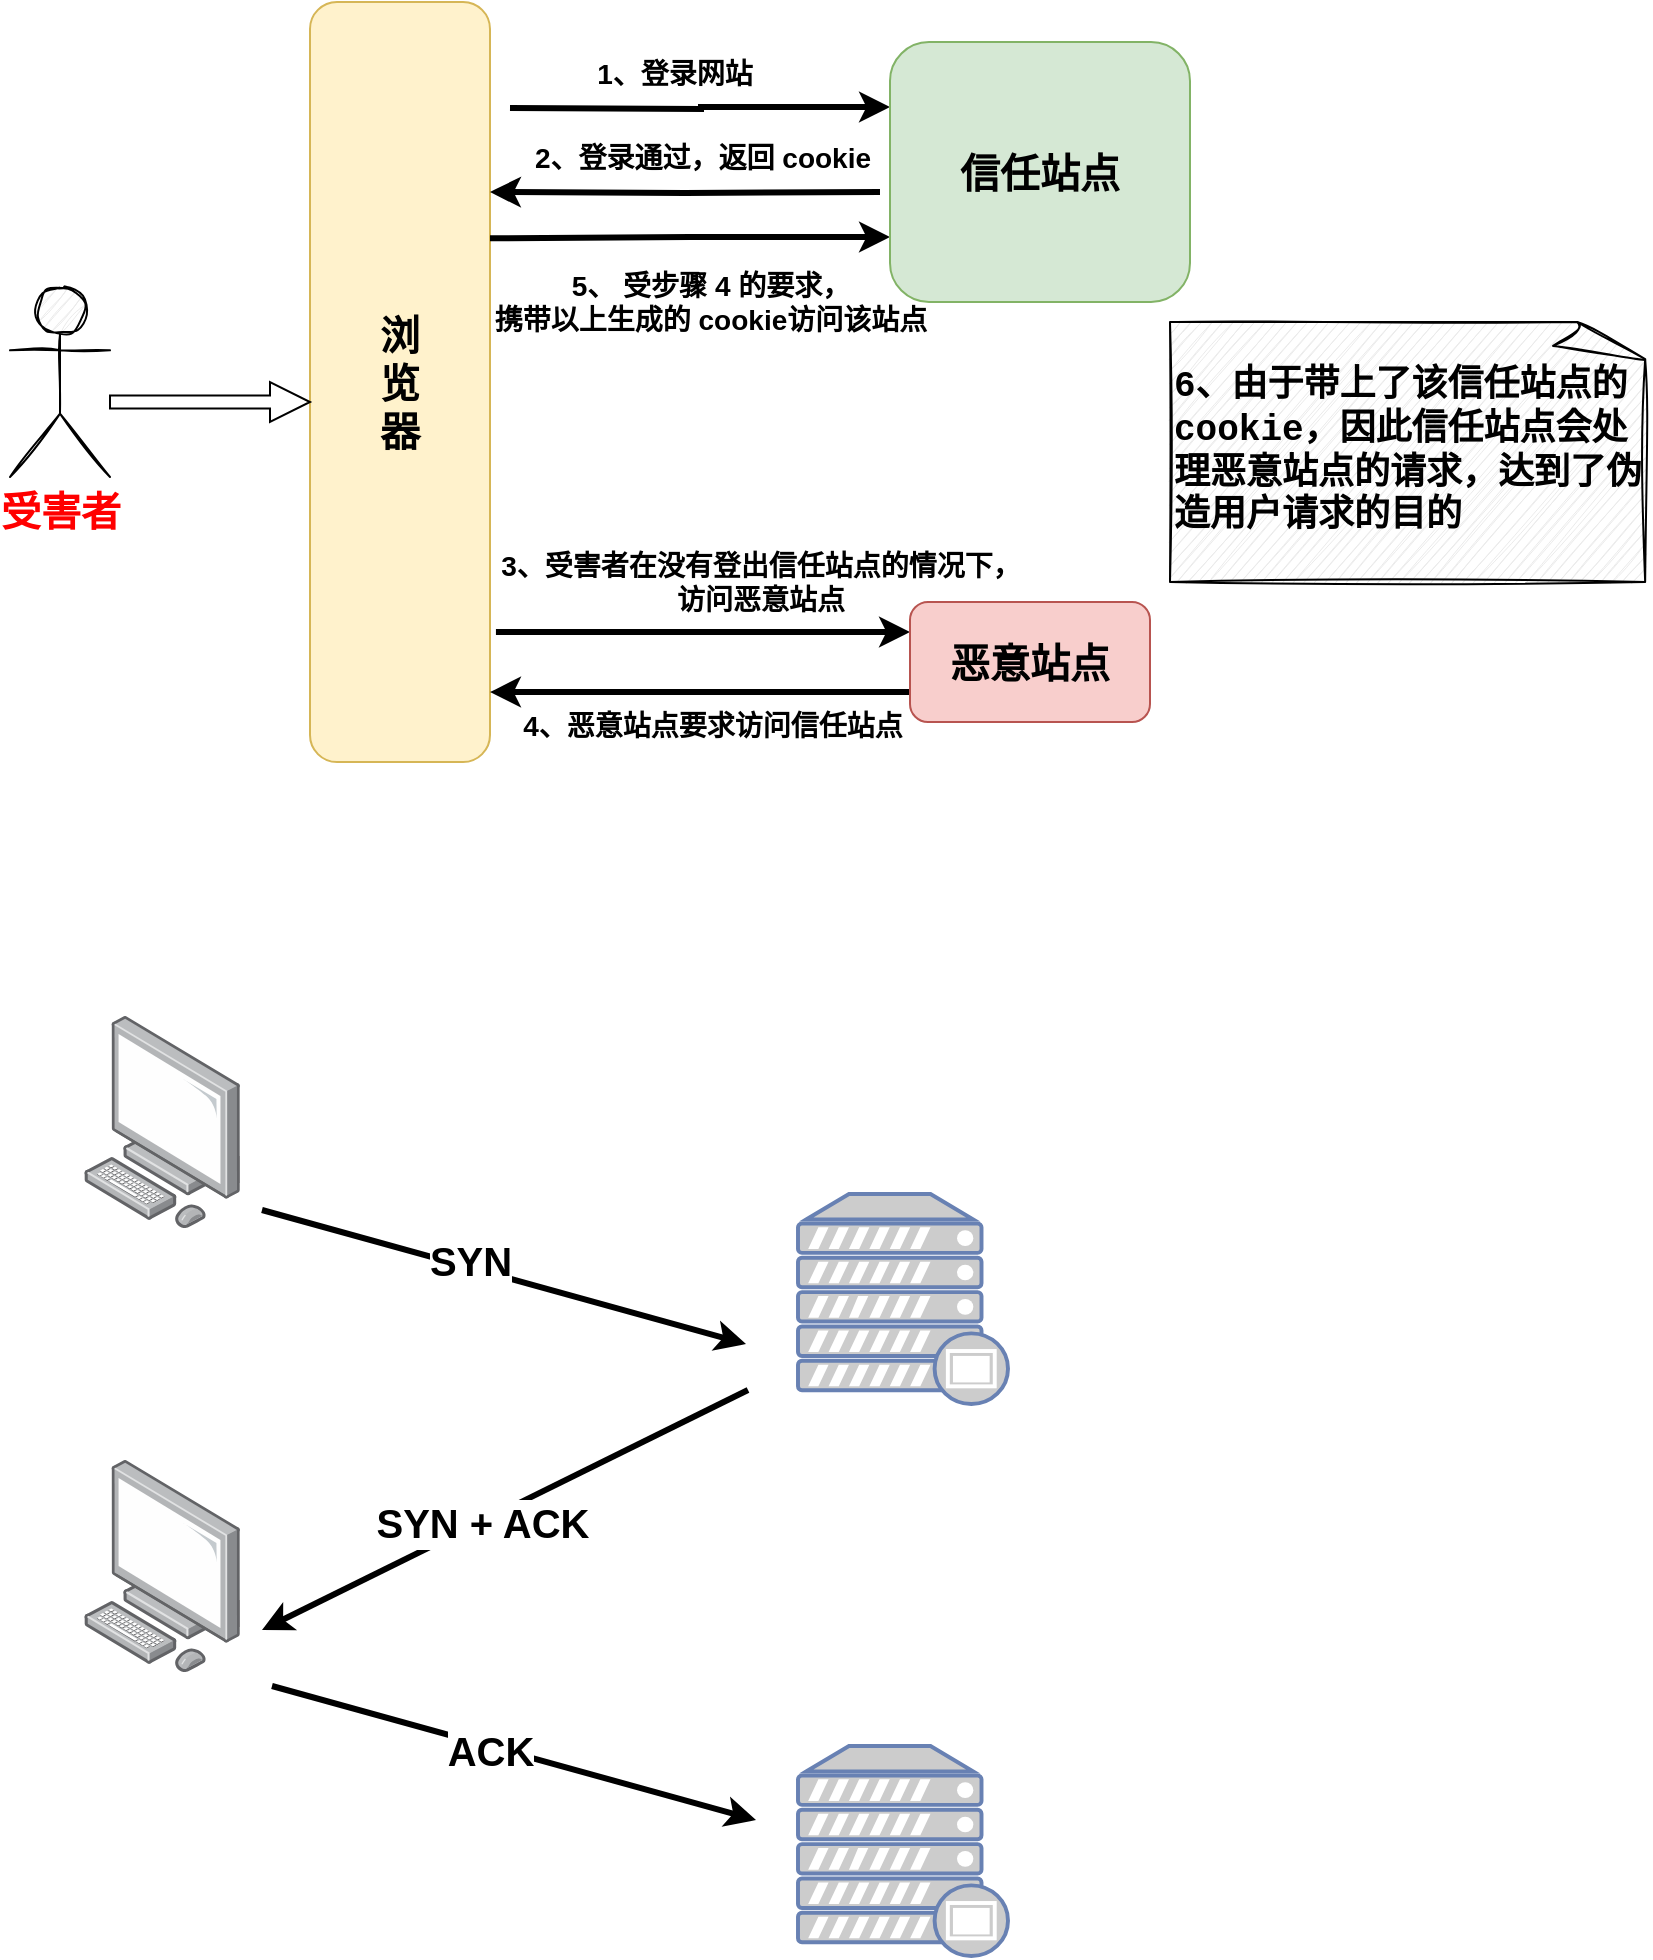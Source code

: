 <mxfile version="14.9.3" type="github">
  <diagram id="gnGohXT_mEirKZ7yzHjD" name="第 1 页">
    <mxGraphModel dx="1684" dy="1210" grid="0" gridSize="10" guides="1" tooltips="1" connect="1" arrows="1" fold="1" page="1" pageScale="1" pageWidth="3300" pageHeight="4681" math="0" shadow="0">
      <root>
        <mxCell id="0" />
        <mxCell id="1" parent="0" />
        <mxCell id="lfwnRCs3HiFGtrcvlPRA-1" value="&lt;font size=&quot;1&quot; color=&quot;#ff0000&quot;&gt;&lt;b style=&quot;font-size: 20px&quot;&gt;受害者&lt;/b&gt;&lt;/font&gt;" style="shape=umlActor;verticalLabelPosition=bottom;verticalAlign=top;html=1;outlineConnect=0;rounded=1;shadow=0;glass=0;labelBackgroundColor=none;sketch=1;disableMultiStroke=0;disableMultiStrokeFill=0;fontFamily=Courier New;fontSize=16;fontColor=#3D97B3;fillColor=#EBEBEB;" vertex="1" parent="1">
          <mxGeometry x="490" y="482.5" width="50" height="95" as="geometry" />
        </mxCell>
        <mxCell id="lfwnRCs3HiFGtrcvlPRA-2" value="&lt;b&gt;&lt;font style=&quot;font-size: 20px&quot;&gt;浏&lt;br&gt;览&lt;br&gt;器&lt;/font&gt;&lt;/b&gt;" style="rounded=1;whiteSpace=wrap;html=1;fillColor=#fff2cc;strokeColor=#d6b656;" vertex="1" parent="1">
          <mxGeometry x="640" y="340" width="90" height="380" as="geometry" />
        </mxCell>
        <mxCell id="lfwnRCs3HiFGtrcvlPRA-5" style="edgeStyle=orthogonalEdgeStyle;rounded=0;orthogonalLoop=1;jettySize=auto;html=1;exitX=0;exitY=0.25;exitDx=0;exitDy=0;startArrow=classic;startFill=1;endArrow=none;endFill=0;strokeWidth=3;fontSize=14;fontStyle=1" edge="1" parent="1" source="lfwnRCs3HiFGtrcvlPRA-3">
          <mxGeometry relative="1" as="geometry">
            <mxPoint x="740" y="393" as="targetPoint" />
          </mxGeometry>
        </mxCell>
        <mxCell id="lfwnRCs3HiFGtrcvlPRA-6" value="1、登录网站" style="edgeLabel;html=1;align=center;verticalAlign=middle;resizable=0;points=[];fontSize=14;fontStyle=1" vertex="1" connectable="0" parent="lfwnRCs3HiFGtrcvlPRA-5">
          <mxGeometry x="-0.223" relative="1" as="geometry">
            <mxPoint x="-34" y="-17" as="offset" />
          </mxGeometry>
        </mxCell>
        <mxCell id="lfwnRCs3HiFGtrcvlPRA-16" style="edgeStyle=orthogonalEdgeStyle;rounded=0;orthogonalLoop=1;jettySize=auto;html=1;entryX=1;entryY=0.25;entryDx=0;entryDy=0;startArrow=none;startFill=0;endArrow=classic;endFill=1;strokeWidth=3;" edge="1" parent="1" target="lfwnRCs3HiFGtrcvlPRA-2">
          <mxGeometry relative="1" as="geometry">
            <mxPoint x="925" y="435" as="sourcePoint" />
          </mxGeometry>
        </mxCell>
        <mxCell id="lfwnRCs3HiFGtrcvlPRA-18" value="2、登录通过，返回 cookie" style="edgeLabel;html=1;align=center;verticalAlign=middle;resizable=0;points=[];fontSize=14;fontStyle=1" vertex="1" connectable="0" parent="lfwnRCs3HiFGtrcvlPRA-16">
          <mxGeometry x="-0.323" y="-4" relative="1" as="geometry">
            <mxPoint x="-23" y="-14" as="offset" />
          </mxGeometry>
        </mxCell>
        <mxCell id="lfwnRCs3HiFGtrcvlPRA-17" style="edgeStyle=orthogonalEdgeStyle;rounded=0;orthogonalLoop=1;jettySize=auto;html=1;exitX=0;exitY=0.75;exitDx=0;exitDy=0;entryX=1;entryY=0.311;entryDx=0;entryDy=0;entryPerimeter=0;startArrow=classic;startFill=1;endArrow=none;endFill=0;strokeWidth=3;" edge="1" parent="1" source="lfwnRCs3HiFGtrcvlPRA-3" target="lfwnRCs3HiFGtrcvlPRA-2">
          <mxGeometry relative="1" as="geometry" />
        </mxCell>
        <mxCell id="lfwnRCs3HiFGtrcvlPRA-19" value="5、 受步骤 4 的要求，&lt;br style=&quot;font-size: 14px;&quot;&gt;携带以上生成的 cookie访问该站点" style="edgeLabel;html=1;align=center;verticalAlign=middle;resizable=0;points=[];fontSize=14;fontStyle=1" vertex="1" connectable="0" parent="lfwnRCs3HiFGtrcvlPRA-17">
          <mxGeometry x="0.123" y="2" relative="1" as="geometry">
            <mxPoint x="22" y="30" as="offset" />
          </mxGeometry>
        </mxCell>
        <mxCell id="lfwnRCs3HiFGtrcvlPRA-3" value="&lt;b&gt;&lt;font style=&quot;font-size: 20px&quot;&gt;信任站点&lt;/font&gt;&lt;/b&gt;" style="rounded=1;whiteSpace=wrap;html=1;fillColor=#d5e8d4;strokeColor=#82b366;" vertex="1" parent="1">
          <mxGeometry x="930" y="360" width="150" height="130" as="geometry" />
        </mxCell>
        <mxCell id="lfwnRCs3HiFGtrcvlPRA-10" style="edgeStyle=orthogonalEdgeStyle;rounded=0;orthogonalLoop=1;jettySize=auto;html=1;exitX=0;exitY=0.25;exitDx=0;exitDy=0;entryX=1.033;entryY=0.829;entryDx=0;entryDy=0;entryPerimeter=0;startArrow=classic;startFill=1;endArrow=none;endFill=0;strokeWidth=3;" edge="1" parent="1" source="lfwnRCs3HiFGtrcvlPRA-4" target="lfwnRCs3HiFGtrcvlPRA-2">
          <mxGeometry relative="1" as="geometry" />
        </mxCell>
        <mxCell id="lfwnRCs3HiFGtrcvlPRA-20" value="3、受害者在没有登出信任站点的情况下，&lt;br style=&quot;font-size: 14px;&quot;&gt;访问恶意站点" style="edgeLabel;html=1;align=center;verticalAlign=middle;resizable=0;points=[];fontSize=14;fontStyle=1" vertex="1" connectable="0" parent="lfwnRCs3HiFGtrcvlPRA-10">
          <mxGeometry x="-0.208" y="2" relative="1" as="geometry">
            <mxPoint x="7" y="-27" as="offset" />
          </mxGeometry>
        </mxCell>
        <mxCell id="lfwnRCs3HiFGtrcvlPRA-12" style="edgeStyle=orthogonalEdgeStyle;rounded=0;orthogonalLoop=1;jettySize=auto;html=1;exitX=0;exitY=0.75;exitDx=0;exitDy=0;entryX=1;entryY=0.908;entryDx=0;entryDy=0;entryPerimeter=0;startArrow=none;startFill=0;endArrow=classic;endFill=1;strokeWidth=3;" edge="1" parent="1" source="lfwnRCs3HiFGtrcvlPRA-4" target="lfwnRCs3HiFGtrcvlPRA-2">
          <mxGeometry relative="1" as="geometry" />
        </mxCell>
        <mxCell id="lfwnRCs3HiFGtrcvlPRA-21" value="4、恶意站点要求访问信任站点" style="edgeLabel;html=1;align=center;verticalAlign=middle;resizable=0;points=[];fontSize=14;fontStyle=1" vertex="1" connectable="0" parent="lfwnRCs3HiFGtrcvlPRA-12">
          <mxGeometry x="-0.32" y="1" relative="1" as="geometry">
            <mxPoint x="-28" y="16" as="offset" />
          </mxGeometry>
        </mxCell>
        <mxCell id="lfwnRCs3HiFGtrcvlPRA-4" value="&lt;b&gt;&lt;font style=&quot;font-size: 20px&quot;&gt;恶意站点&lt;/font&gt;&lt;/b&gt;" style="rounded=1;whiteSpace=wrap;html=1;fillColor=#f8cecc;strokeColor=#b85450;" vertex="1" parent="1">
          <mxGeometry x="940" y="640" width="120" height="60" as="geometry" />
        </mxCell>
        <mxCell id="lfwnRCs3HiFGtrcvlPRA-22" value="&lt;b&gt;&lt;font style=&quot;font-size: 18px&quot; color=&quot;#000000&quot;&gt;6、由于带上了该信任站点的 cookie，因此信任站点会处理恶意站点的请求，达到了伪造用户请求的目的&lt;/font&gt;&lt;/b&gt;" style="whiteSpace=wrap;html=1;shape=mxgraph.basic.document;rounded=1;shadow=0;glass=0;labelBackgroundColor=none;sketch=1;disableMultiStroke=0;disableMultiStrokeFill=0;fontFamily=Courier New;fontSize=14;fontColor=#3D97B3;fillColor=#EBEBEB;verticalAlign=middle;align=left;" vertex="1" parent="1">
          <mxGeometry x="1070" y="500" width="240" height="130" as="geometry" />
        </mxCell>
        <mxCell id="lfwnRCs3HiFGtrcvlPRA-23" value="" style="html=1;shadow=0;dashed=0;align=center;verticalAlign=middle;shape=mxgraph.arrows2.arrow;dy=0.67;dx=20;notch=0;fontSize=14;" vertex="1" parent="1">
          <mxGeometry x="540" y="530" width="100" height="20" as="geometry" />
        </mxCell>
        <mxCell id="lfwnRCs3HiFGtrcvlPRA-24" value="" style="points=[];aspect=fixed;html=1;align=center;shadow=0;dashed=0;image;image=img/lib/allied_telesis/computer_and_terminals/Personal_Computer.svg;fontSize=17;" vertex="1" parent="1">
          <mxGeometry x="527" y="847" width="78.21" height="106" as="geometry" />
        </mxCell>
        <mxCell id="lfwnRCs3HiFGtrcvlPRA-25" value="" style="fontColor=#0066CC;verticalAlign=top;verticalLabelPosition=bottom;labelPosition=center;align=center;html=1;outlineConnect=0;fillColor=#CCCCCC;strokeColor=#6881B3;gradientColor=none;gradientDirection=north;strokeWidth=2;shape=mxgraph.networks.proxy_server;fontSize=17;" vertex="1" parent="1">
          <mxGeometry x="884" y="936" width="105" height="105" as="geometry" />
        </mxCell>
        <mxCell id="lfwnRCs3HiFGtrcvlPRA-26" value="" style="points=[];aspect=fixed;html=1;align=center;shadow=0;dashed=0;image;image=img/lib/allied_telesis/computer_and_terminals/Personal_Computer.svg;fontSize=17;" vertex="1" parent="1">
          <mxGeometry x="527" y="1069" width="78.21" height="106" as="geometry" />
        </mxCell>
        <mxCell id="lfwnRCs3HiFGtrcvlPRA-27" value="" style="fontColor=#0066CC;verticalAlign=top;verticalLabelPosition=bottom;labelPosition=center;align=center;html=1;outlineConnect=0;fillColor=#CCCCCC;strokeColor=#6881B3;gradientColor=none;gradientDirection=north;strokeWidth=2;shape=mxgraph.networks.proxy_server;fontSize=17;" vertex="1" parent="1">
          <mxGeometry x="884" y="1212" width="105" height="105" as="geometry" />
        </mxCell>
        <mxCell id="lfwnRCs3HiFGtrcvlPRA-28" value="" style="endArrow=classic;html=1;fontSize=17;strokeWidth=3;" edge="1" parent="1">
          <mxGeometry width="50" height="50" relative="1" as="geometry">
            <mxPoint x="616" y="944" as="sourcePoint" />
            <mxPoint x="858" y="1011" as="targetPoint" />
          </mxGeometry>
        </mxCell>
        <mxCell id="lfwnRCs3HiFGtrcvlPRA-31" value="&lt;b&gt;&lt;font style=&quot;font-size: 20px&quot;&gt;SYN&lt;/font&gt;&lt;/b&gt;" style="edgeLabel;html=1;align=center;verticalAlign=middle;resizable=0;points=[];fontSize=17;" vertex="1" connectable="0" parent="lfwnRCs3HiFGtrcvlPRA-28">
          <mxGeometry x="-0.286" y="-5" relative="1" as="geometry">
            <mxPoint x="19" y="-3" as="offset" />
          </mxGeometry>
        </mxCell>
        <mxCell id="lfwnRCs3HiFGtrcvlPRA-29" value="" style="endArrow=classic;html=1;fontSize=17;strokeWidth=3;" edge="1" parent="1">
          <mxGeometry width="50" height="50" relative="1" as="geometry">
            <mxPoint x="621" y="1182" as="sourcePoint" />
            <mxPoint x="863" y="1249" as="targetPoint" />
          </mxGeometry>
        </mxCell>
        <mxCell id="lfwnRCs3HiFGtrcvlPRA-33" value="&lt;b&gt;&lt;font style=&quot;font-size: 20px&quot;&gt;ACK&lt;/font&gt;&lt;/b&gt;" style="edgeLabel;html=1;align=center;verticalAlign=middle;resizable=0;points=[];fontSize=17;" vertex="1" connectable="0" parent="lfwnRCs3HiFGtrcvlPRA-29">
          <mxGeometry x="-0.264" relative="1" as="geometry">
            <mxPoint x="20" y="8" as="offset" />
          </mxGeometry>
        </mxCell>
        <mxCell id="lfwnRCs3HiFGtrcvlPRA-30" value="" style="endArrow=classic;html=1;fontSize=17;strokeWidth=3;" edge="1" parent="1">
          <mxGeometry width="50" height="50" relative="1" as="geometry">
            <mxPoint x="859" y="1034" as="sourcePoint" />
            <mxPoint x="616" y="1154" as="targetPoint" />
          </mxGeometry>
        </mxCell>
        <mxCell id="lfwnRCs3HiFGtrcvlPRA-32" value="&lt;b&gt;&lt;font style=&quot;font-size: 20px&quot;&gt;SYN + ACK&lt;/font&gt;&lt;/b&gt;" style="edgeLabel;html=1;align=center;verticalAlign=middle;resizable=0;points=[];fontSize=17;" vertex="1" connectable="0" parent="lfwnRCs3HiFGtrcvlPRA-30">
          <mxGeometry x="0.159" y="-3" relative="1" as="geometry">
            <mxPoint x="9" as="offset" />
          </mxGeometry>
        </mxCell>
      </root>
    </mxGraphModel>
  </diagram>
</mxfile>
